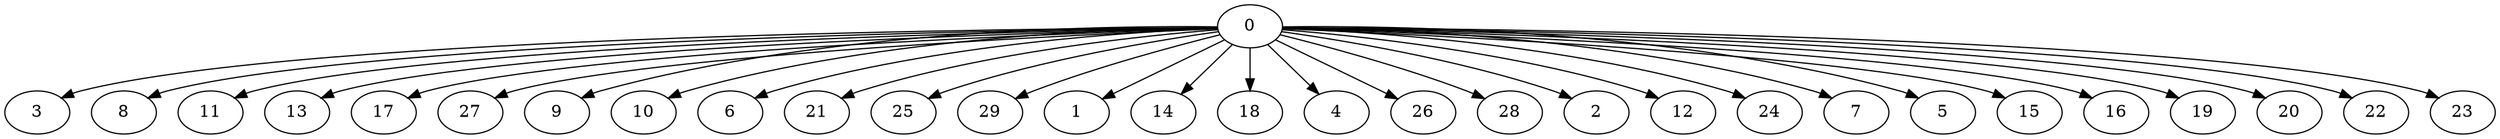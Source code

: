 digraph "Fork_Nodes_30_CCR_9.98_WeightType_Random_Homogeneous-2" {
0 [Weight=7];
3 [Weight=10];
8 [Weight=10];
11 [Weight=10];
13 [Weight=10];
17 [Weight=10];
27 [Weight=9];
9 [Weight=8];
10 [Weight=8];
6 [Weight=7];
21 [Weight=7];
25 [Weight=7];
29 [Weight=7];
1 [Weight=6];
14 [Weight=6];
18 [Weight=6];
4 [Weight=5];
26 [Weight=5];
28 [Weight=5];
2 [Weight=4];
12 [Weight=4];
24 [Weight=4];
7 [Weight=3];
5 [Weight=2];
15 [Weight=2];
16 [Weight=2];
19 [Weight=2];
20 [Weight=2];
22 [Weight=2];
23 [Weight=2];
0 -> 14 [Weight=101];
0 -> 29 [Weight=20];
0 -> 7 [Weight=70];
0 -> 11 [Weight=91];
0 -> 13 [Weight=40];
0 -> 22 [Weight=70];
0 -> 28 [Weight=91];
0 -> 24 [Weight=91];
0 -> 8 [Weight=20];
0 -> 27 [Weight=40];
0 -> 19 [Weight=40];
0 -> 1 [Weight=80];
0 -> 25 [Weight=80];
0 -> 12 [Weight=70];
0 -> 17 [Weight=40];
0 -> 5 [Weight=91];
0 -> 20 [Weight=101];
0 -> 3 [Weight=60];
0 -> 16 [Weight=30];
0 -> 4 [Weight=50];
0 -> 26 [Weight=60];
0 -> 18 [Weight=70];
0 -> 10 [Weight=60];
0 -> 6 [Weight=20];
0 -> 9 [Weight=60];
0 -> 21 [Weight=20];
0 -> 15 [Weight=101];
0 -> 2 [Weight=30];
0 -> 23 [Weight=20];
}
